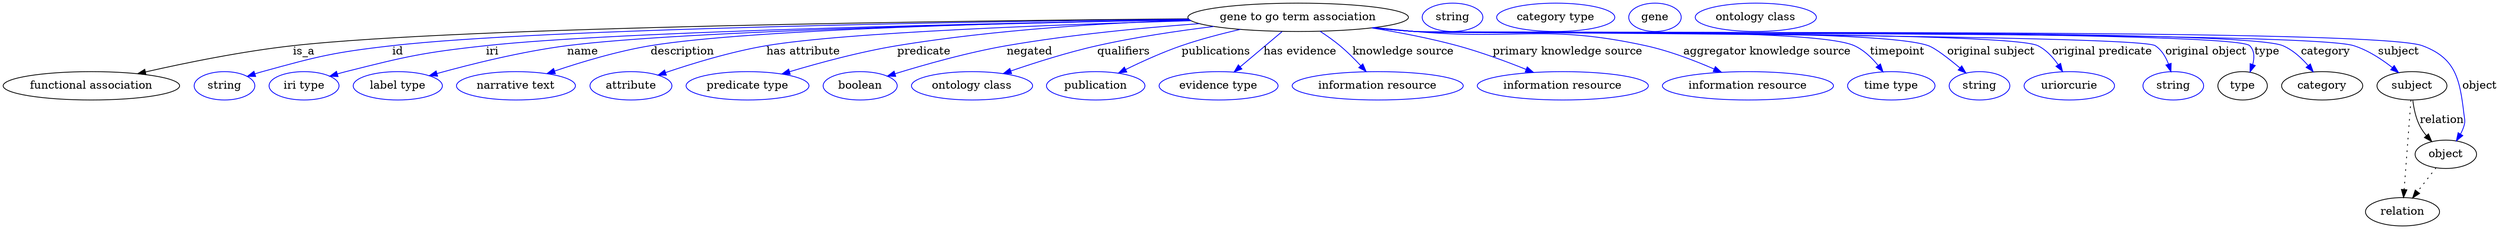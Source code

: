 digraph {
	graph [bb="0,0,3162.8,283"];
	node [label="\N"];
	"gene to go term association"	[height=0.5,
		label="gene to go term association",
		pos="1640.8,265",
		width=3.8816];
	"functional association"	[height=0.5,
		pos="111.79,178",
		width=3.1053];
	"gene to go term association" -> "functional association"	[label=is_a,
		lp="381.79,221.5",
		pos="e,170.59,193.36 1501.7,263.08 1218.6,260.73 583.76,252.89 367.79,229 303.76,221.92 231.83,207.26 180.56,195.64"];
	id	[color=blue,
		height=0.5,
		label=string,
		pos="279.79,178",
		width=1.0652];
	"gene to go term association" -> id	[color=blue,
		label=id,
		lp="501.79,221.5",
		pos="e,308.51,189.94 1502.2,262.62 1241.2,259.55 685.84,250.64 494.79,229 419.61,220.48 400.75,216.02 327.79,196 324.64,195.13 321.39,\
194.16 318.15,193.14",
		style=solid];
	iri	[color=blue,
		height=0.5,
		label="iri type",
		pos="380.79,178",
		width=1.2277];
	"gene to go term association" -> iri	[color=blue,
		label=iri,
		lp="625.79,221.5",
		pos="e,413.39,190.21 1503,261.73 1264.7,257.4 785.12,246.77 617.79,229 535.17,220.22 514.41,216.07 433.79,196 430.36,195.15 426.82,194.19 \
423.28,193.17",
		style=solid];
	name	[color=blue,
		height=0.5,
		label="label type",
		pos="499.79,178",
		width=1.5707];
	"gene to go term association" -> name	[color=blue,
		label=name,
		lp="734.79,221.5",
		pos="e,539.77,190.85 1502.9,261.84 1283.1,257.87 862.89,248.04 714.79,229 657.31,221.61 592.72,205.5 549.47,193.56",
		style=solid];
	description	[color=blue,
		height=0.5,
		label="narrative text",
		pos="649.79,178",
		width=2.0943];
	"gene to go term association" -> description	[color=blue,
		label=description,
		lp="860.29,221.5",
		pos="e,689,193.5 1502.7,262.17 1303.8,258.85 946.99,250.09 819.79,229 778.08,222.08 732.16,208.18 698.57,196.79",
		style=solid];
	"has attribute"	[color=blue,
		height=0.5,
		label=attribute,
		pos="794.79,178",
		width=1.4443];
	"gene to go term association" -> "has attribute"	[color=blue,
		label="has attribute",
		lp="1013.8,221.5",
		pos="e,829.16,191.55 1505,260.65 1338.6,255.9 1066.6,245.86 966.79,229 922.42,221.5 873.25,206.5 838.88,194.88",
		style=solid];
	predicate	[color=blue,
		height=0.5,
		label="predicate type",
		pos="942.79,178",
		width=2.1665];
	"gene to go term association" -> predicate	[color=blue,
		label=predicate,
		lp="1166.8,221.5",
		pos="e,986.43,193 1503.6,261.54 1400.9,258.01 1257.3,249.49 1132.8,229 1086,221.3 1034,207.21 996.2,195.94",
		style=solid];
	negated	[color=blue,
		height=0.5,
		label=boolean,
		pos="1085.8,178",
		width=1.2999];
	"gene to go term association" -> negated	[color=blue,
		label=negated,
		lp="1299.8,221.5",
		pos="e,1120.1,190.34 1515.6,256.98 1443.6,251.74 1351.7,243.01 1270.8,229 1221.9,220.54 1167.3,204.99 1130.1,193.47",
		style=solid];
	qualifiers	[color=blue,
		height=0.5,
		label="ontology class",
		pos="1226.8,178",
		width=2.1304];
	"gene to go term association" -> qualifiers	[color=blue,
		label=qualifiers,
		lp="1419.3,221.5",
		pos="e,1266.5,193.53 1533.7,253.36 1487.8,247.76 1433.9,239.78 1385.8,229 1348.5,220.63 1307.3,207.57 1276.2,196.9",
		style=solid];
	publications	[color=blue,
		height=0.5,
		label=publication,
		pos="1383.8,178",
		width=1.7332];
	"gene to go term association" -> publications	[color=blue,
		label=publications,
		lp="1536.8,221.5",
		pos="e,1412.8,194.2 1567.3,249.65 1543.3,244.15 1516.6,237.2 1492.8,229 1468.5,220.66 1442.4,208.78 1421.8,198.69",
		style=solid];
	"has evidence"	[color=blue,
		height=0.5,
		label="evidence type",
		pos="1539.8,178",
		width=2.0943];
	"gene to go term association" -> "has evidence"	[color=blue,
		label="has evidence",
		lp="1643.3,221.5",
		pos="e,1559.5,195.6 1620.4,246.8 1605.1,233.96 1584.1,216.27 1567.3,202.19",
		style=solid];
	"knowledge source"	[color=blue,
		height=0.5,
		label="information resource",
		pos="1741.8,178",
		width=3.015];
	"gene to go term association" -> "knowledge source"	[color=blue,
		label="knowledge source",
		lp="1774.3,221.5",
		pos="e,1727.1,196.14 1668.6,247.31 1677,241.84 1686,235.49 1693.8,229 1703,221.33 1712.3,212.07 1720.2,203.61",
		style=solid];
	"primary knowledge source"	[color=blue,
		height=0.5,
		label="information resource",
		pos="1976.8,178",
		width=3.015];
	"gene to go term association" -> "primary knowledge source"	[color=blue,
		label="primary knowledge source",
		lp="1982.8,221.5",
		pos="e,1939.6,195.02 1734.1,251.54 1768.6,245.97 1807.7,238.49 1842.8,229 1872.4,220.97 1904.7,209.03 1930.2,198.83",
		style=solid];
	"aggregator knowledge source"	[color=blue,
		height=0.5,
		label="information resource",
		pos="2211.8,178",
		width=3.015];
	"gene to go term association" -> "aggregator knowledge source"	[color=blue,
		label="aggregator knowledge source",
		lp="2236.3,221.5",
		pos="e,2178.2,195.2 1738.5,252.12 1755.6,250.25 1773.2,248.46 1789.8,247 1919.3,235.63 1954.7,256.66 2081.8,229 2111.9,222.45 2144.1,\
210.06 2169,199.25",
		style=solid];
	timepoint	[color=blue,
		height=0.5,
		label="time type",
		pos="2393.8,178",
		width=1.5346];
	"gene to go term association" -> timepoint	[color=blue,
		label=timepoint,
		lp="2401.8,221.5",
		pos="e,2383.3,195.77 1736.9,251.88 1754.4,249.99 1772.7,248.25 1789.8,247 1851.5,242.49 2290.4,254.49 2346.8,229 2358.8,223.56 2369.3,\
213.44 2377.2,203.73",
		style=solid];
	"original subject"	[color=blue,
		height=0.5,
		label=string,
		pos="2505.8,178",
		width=1.0652];
	"gene to go term association" -> "original subject"	[color=blue,
		label="original subject",
		lp="2520.8,221.5",
		pos="e,2488.6,194.22 1736.5,251.85 1754.2,249.96 1772.5,248.22 1789.8,247 1862,241.89 2372.6,253.25 2440.8,229 2449.6,225.86 2466.6,212.73 \
2480.9,200.72",
		style=solid];
	"original predicate"	[color=blue,
		height=0.5,
		label=uriorcurie,
		pos="2619.8,178",
		width=1.5887];
	"gene to go term association" -> "original predicate"	[color=blue,
		label="original predicate",
		lp="2661.3,221.5",
		pos="e,2611.2,196.24 1736.1,251.83 1753.9,249.92 1772.4,248.19 1789.8,247 1833.6,244.01 2540.4,248.47 2579.8,229 2590.5,223.72 2599.2,\
214.09 2605.8,204.69",
		style=solid];
	"original object"	[color=blue,
		height=0.5,
		label=string,
		pos="2751.8,178",
		width=1.0652];
	"gene to go term association" -> "original object"	[color=blue,
		label="original object",
		lp="2793.3,221.5",
		pos="e,2748.8,195.98 1736.1,251.78 1753.9,249.87 1772.4,248.16 1789.8,247 1815.8,245.27 2707,243.28 2728.8,229 2736.9,223.68 2742.2,214.69 \
2745.7,205.79",
		style=solid];
	type	[height=0.5,
		pos="2839.8,178",
		width=0.86659];
	"gene to go term association" -> type	[color=blue,
		label=type,
		lp="2870.8,221.5",
		pos="e,2849.2,195.54 1736.1,251.75 1753.9,249.85 1772.4,248.14 1789.8,247 1819.1,245.08 2828.2,249.98 2848.8,229 2855,222.69 2855,213.66 \
2852.6,205",
		style=solid];
	category	[height=0.5,
		pos="2940.8,178",
		width=1.4263];
	"gene to go term association" -> category	[color=blue,
		label=category,
		lp="2945.3,221.5",
		pos="e,2929.4,195.87 1735.7,251.78 1753.6,249.86 1772.3,248.14 1789.8,247 1850.8,243.03 2834.5,252.87 2890.8,229 2903.3,223.69 2914.4,\
213.59 2922.9,203.85",
		style=solid];
	subject	[height=0.5,
		pos="3054.8,178",
		width=1.2277];
	"gene to go term association" -> subject	[color=blue,
		label=subject,
		lp="3037.8,221.5",
		pos="e,3037.8,194.76 1735.7,251.76 1753.6,249.85 1772.3,248.13 1789.8,247 1855.8,242.74 2917.7,248.85 2980.8,229 2998.8,223.34 3016.4,\
211.75 3029.9,201.16",
		style=solid];
	object	[height=0.5,
		pos="3097.8,91",
		width=1.0832];
	"gene to go term association" -> object	[color=blue,
		label=object,
		lp="3140.8,178",
		pos="e,3111.2,108.09 1735.6,251.75 1753.6,249.83 1772.3,248.12 1789.8,247 1860.7,242.47 3001.1,253.48 3067.8,229 3110.3,213.39 3115.5,\
186.96 3120.8,142 3121.6,135.38 3122.7,133.39 3120.8,127 3119.8,123.55 3118.3,120.13 3116.5,116.85",
		style=solid];
	association_type	[color=blue,
		height=0.5,
		label=string,
		pos="1836.8,265",
		width=1.0652];
	association_category	[color=blue,
		height=0.5,
		label="category type",
		pos="1967.8,265",
		width=2.0762];
	subject -> object	[label=relation,
		lp="3092.8,134.5",
		pos="e,3079.9,107.23 3055.9,159.55 3057.1,149.57 3059.6,137.07 3064.8,127 3067,122.68 3069.9,118.52 3073.1,114.66"];
	relation	[height=0.5,
		pos="3042.8,18",
		width=1.2999];
	subject -> relation	[pos="e,3044.1,36.188 3053.5,159.79 3051.4,132.48 3047.3,78.994 3044.9,46.38",
		style=dotted];
	"gene to go term association_subject"	[color=blue,
		height=0.5,
		label=gene,
		pos="2093.8,265",
		width=0.92075];
	object -> relation	[pos="e,3055.6,35.54 3085.3,73.889 3078.4,64.939 3069.6,53.617 3061.8,43.584",
		style=dotted];
	"gene to go term association_object"	[color=blue,
		height=0.5,
		label="ontology class",
		pos="2221.8,265",
		width=2.1304];
}
